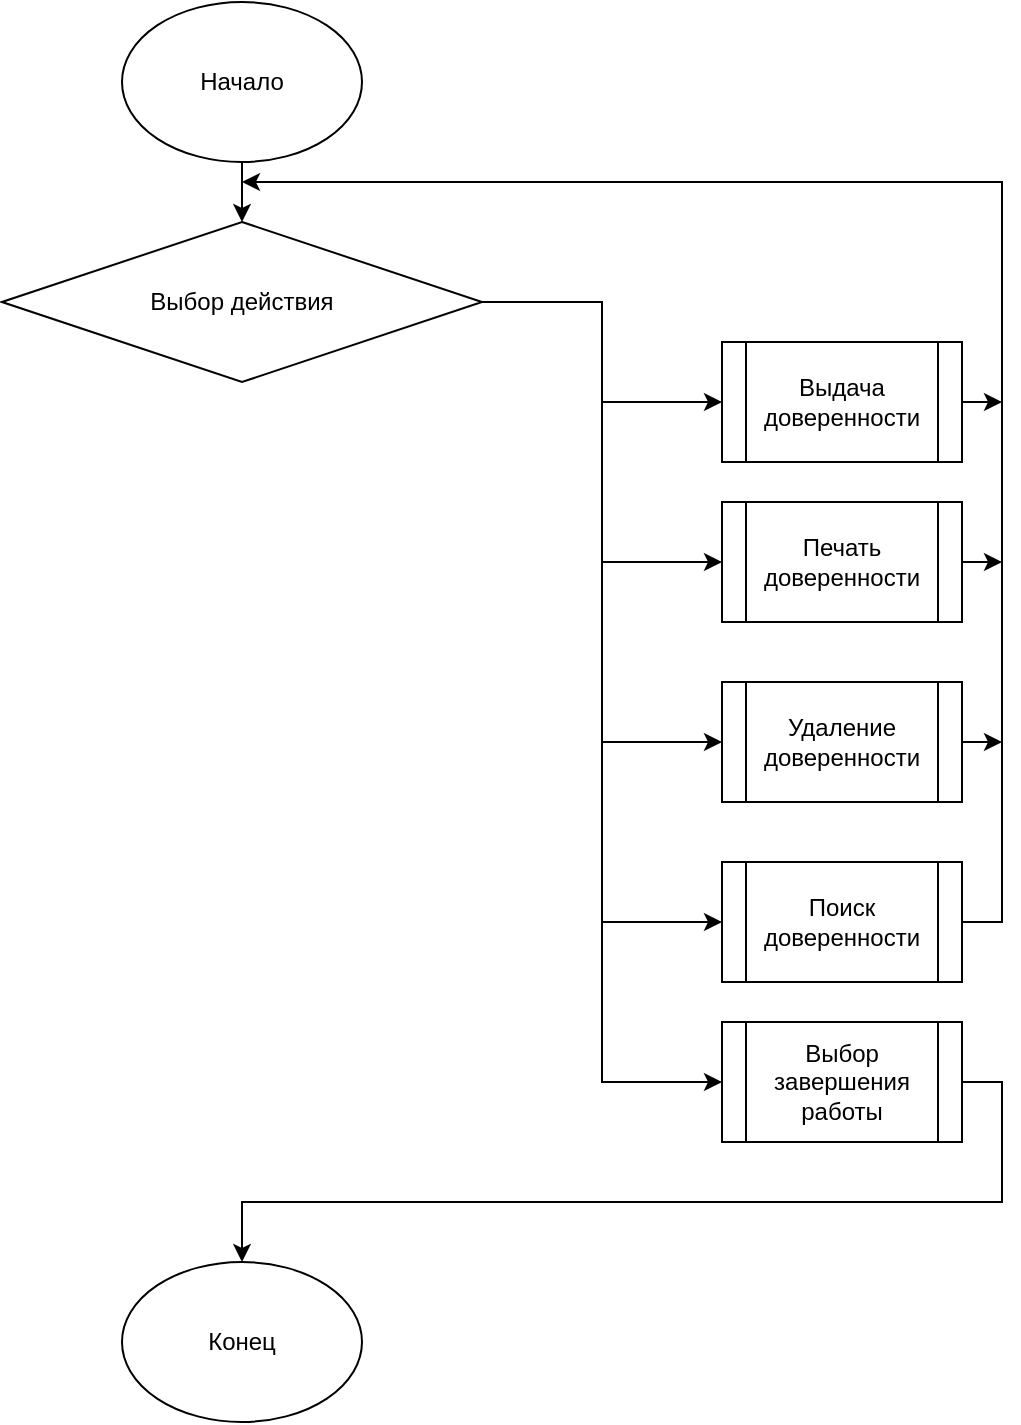 <mxfile version="14.6.13" type="device"><diagram id="aUkTxwhEAu7XRWhwiGky" name="Страница 1"><mxGraphModel dx="1086" dy="786" grid="1" gridSize="10" guides="1" tooltips="1" connect="1" arrows="1" fold="1" page="1" pageScale="1" pageWidth="827" pageHeight="1169" math="0" shadow="0"><root><mxCell id="0"/><mxCell id="1" parent="0"/><mxCell id="7UXeODvdOHKHyfJq9_nt-11" style="edgeStyle=orthogonalEdgeStyle;rounded=0;orthogonalLoop=1;jettySize=auto;html=1;exitX=0.5;exitY=1;exitDx=0;exitDy=0;entryX=0.5;entryY=0;entryDx=0;entryDy=0;" parent="1" source="7UXeODvdOHKHyfJq9_nt-1" target="7UXeODvdOHKHyfJq9_nt-4" edge="1"><mxGeometry relative="1" as="geometry"/></mxCell><mxCell id="7UXeODvdOHKHyfJq9_nt-1" value="Начало" style="ellipse;whiteSpace=wrap;html=1;" parent="1" vertex="1"><mxGeometry x="250" y="10" width="120" height="80" as="geometry"/></mxCell><mxCell id="7UXeODvdOHKHyfJq9_nt-2" value="Конец" style="ellipse;whiteSpace=wrap;html=1;" parent="1" vertex="1"><mxGeometry x="250" y="640" width="120" height="80" as="geometry"/></mxCell><mxCell id="7UXeODvdOHKHyfJq9_nt-18" style="edgeStyle=orthogonalEdgeStyle;rounded=0;orthogonalLoop=1;jettySize=auto;html=1;exitX=1;exitY=0.5;exitDx=0;exitDy=0;" parent="1" source="7UXeODvdOHKHyfJq9_nt-3" edge="1"><mxGeometry relative="1" as="geometry"><mxPoint x="690" y="210" as="targetPoint"/></mxGeometry></mxCell><mxCell id="7UXeODvdOHKHyfJq9_nt-3" value="Выдача доверенности" style="shape=process;whiteSpace=wrap;html=1;backgroundOutline=1;" parent="1" vertex="1"><mxGeometry x="550" y="180" width="120" height="60" as="geometry"/></mxCell><mxCell id="7UXeODvdOHKHyfJq9_nt-6" style="edgeStyle=orthogonalEdgeStyle;rounded=0;orthogonalLoop=1;jettySize=auto;html=1;exitX=1;exitY=0.5;exitDx=0;exitDy=0;entryX=0;entryY=0.5;entryDx=0;entryDy=0;" parent="1" source="7UXeODvdOHKHyfJq9_nt-4" target="7UXeODvdOHKHyfJq9_nt-3" edge="1"><mxGeometry relative="1" as="geometry"/></mxCell><mxCell id="7UXeODvdOHKHyfJq9_nt-9" style="edgeStyle=orthogonalEdgeStyle;rounded=0;orthogonalLoop=1;jettySize=auto;html=1;exitX=1;exitY=0.5;exitDx=0;exitDy=0;entryX=0;entryY=0.5;entryDx=0;entryDy=0;" parent="1" source="7UXeODvdOHKHyfJq9_nt-4" target="7UXeODvdOHKHyfJq9_nt-7" edge="1"><mxGeometry relative="1" as="geometry"/></mxCell><mxCell id="7UXeODvdOHKHyfJq9_nt-10" style="edgeStyle=orthogonalEdgeStyle;rounded=0;orthogonalLoop=1;jettySize=auto;html=1;exitX=1;exitY=0.5;exitDx=0;exitDy=0;entryX=0;entryY=0.5;entryDx=0;entryDy=0;" parent="1" source="7UXeODvdOHKHyfJq9_nt-4" target="7UXeODvdOHKHyfJq9_nt-8" edge="1"><mxGeometry relative="1" as="geometry"/></mxCell><mxCell id="7UXeODvdOHKHyfJq9_nt-13" style="edgeStyle=orthogonalEdgeStyle;rounded=0;orthogonalLoop=1;jettySize=auto;html=1;exitX=1;exitY=0.5;exitDx=0;exitDy=0;entryX=0;entryY=0.5;entryDx=0;entryDy=0;" parent="1" source="7UXeODvdOHKHyfJq9_nt-4" target="7UXeODvdOHKHyfJq9_nt-12" edge="1"><mxGeometry relative="1" as="geometry"/></mxCell><mxCell id="7UXeODvdOHKHyfJq9_nt-15" style="edgeStyle=orthogonalEdgeStyle;rounded=0;orthogonalLoop=1;jettySize=auto;html=1;exitX=1;exitY=0.5;exitDx=0;exitDy=0;entryX=0;entryY=0.5;entryDx=0;entryDy=0;" parent="1" source="7UXeODvdOHKHyfJq9_nt-4" target="7UXeODvdOHKHyfJq9_nt-14" edge="1"><mxGeometry relative="1" as="geometry"/></mxCell><mxCell id="7UXeODvdOHKHyfJq9_nt-4" value="&lt;span&gt;Выбор действия&lt;/span&gt;" style="rhombus;whiteSpace=wrap;html=1;" parent="1" vertex="1"><mxGeometry x="190" y="120" width="240" height="80" as="geometry"/></mxCell><mxCell id="7UXeODvdOHKHyfJq9_nt-19" style="edgeStyle=orthogonalEdgeStyle;rounded=0;orthogonalLoop=1;jettySize=auto;html=1;exitX=1;exitY=0.5;exitDx=0;exitDy=0;" parent="1" source="7UXeODvdOHKHyfJq9_nt-7" edge="1"><mxGeometry relative="1" as="geometry"><mxPoint x="690" y="290" as="targetPoint"/></mxGeometry></mxCell><mxCell id="7UXeODvdOHKHyfJq9_nt-7" value="Печать доверенности" style="shape=process;whiteSpace=wrap;html=1;backgroundOutline=1;" parent="1" vertex="1"><mxGeometry x="550" y="260" width="120" height="60" as="geometry"/></mxCell><mxCell id="7UXeODvdOHKHyfJq9_nt-20" style="edgeStyle=orthogonalEdgeStyle;rounded=0;orthogonalLoop=1;jettySize=auto;html=1;exitX=1;exitY=0.5;exitDx=0;exitDy=0;" parent="1" source="7UXeODvdOHKHyfJq9_nt-8" edge="1"><mxGeometry relative="1" as="geometry"><mxPoint x="690" y="380" as="targetPoint"/></mxGeometry></mxCell><mxCell id="7UXeODvdOHKHyfJq9_nt-8" value="Удаление доверенности" style="shape=process;whiteSpace=wrap;html=1;backgroundOutline=1;" parent="1" vertex="1"><mxGeometry x="550" y="350" width="120" height="60" as="geometry"/></mxCell><mxCell id="7UXeODvdOHKHyfJq9_nt-17" style="edgeStyle=orthogonalEdgeStyle;rounded=0;orthogonalLoop=1;jettySize=auto;html=1;exitX=1;exitY=0.5;exitDx=0;exitDy=0;" parent="1" source="7UXeODvdOHKHyfJq9_nt-12" edge="1"><mxGeometry relative="1" as="geometry"><mxPoint x="310" y="100" as="targetPoint"/><Array as="points"><mxPoint x="690" y="470"/><mxPoint x="690" y="100"/></Array></mxGeometry></mxCell><mxCell id="7UXeODvdOHKHyfJq9_nt-12" value="Поиск доверенности" style="shape=process;whiteSpace=wrap;html=1;backgroundOutline=1;" parent="1" vertex="1"><mxGeometry x="550" y="440" width="120" height="60" as="geometry"/></mxCell><mxCell id="7UXeODvdOHKHyfJq9_nt-16" style="edgeStyle=orthogonalEdgeStyle;rounded=0;orthogonalLoop=1;jettySize=auto;html=1;exitX=1;exitY=0.5;exitDx=0;exitDy=0;entryX=0.5;entryY=0;entryDx=0;entryDy=0;" parent="1" source="7UXeODvdOHKHyfJq9_nt-14" target="7UXeODvdOHKHyfJq9_nt-2" edge="1"><mxGeometry relative="1" as="geometry"/></mxCell><mxCell id="7UXeODvdOHKHyfJq9_nt-14" value="Выбор завершения работы" style="shape=process;whiteSpace=wrap;html=1;backgroundOutline=1;" parent="1" vertex="1"><mxGeometry x="550" y="520" width="120" height="60" as="geometry"/></mxCell></root></mxGraphModel></diagram></mxfile>